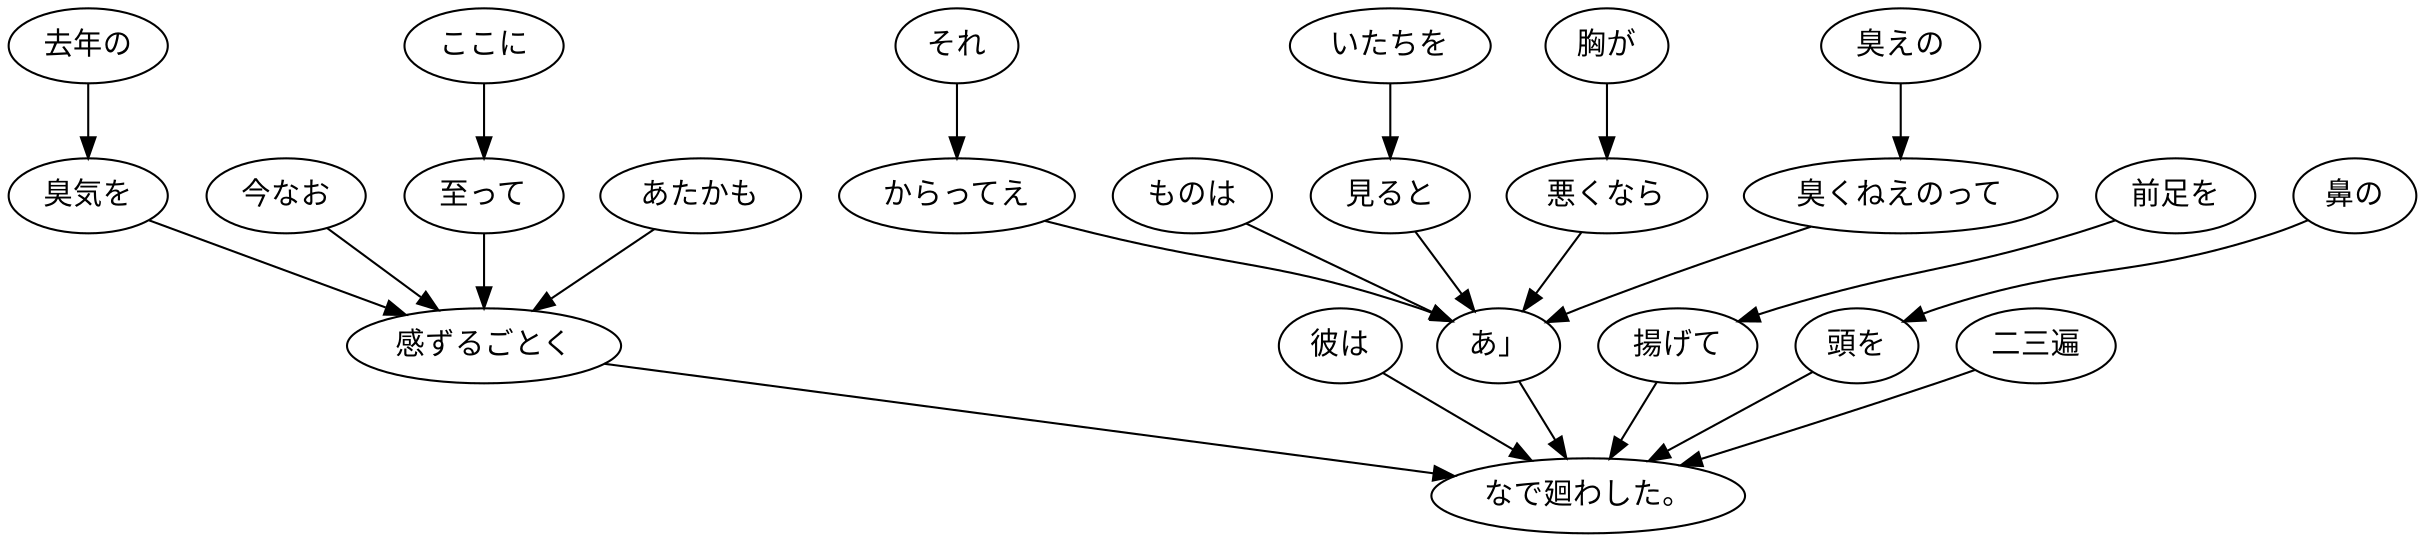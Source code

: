 digraph graph251 {
	node0 [label="臭えの"];
	node1 [label="臭くねえのって"];
	node2 [label="それ"];
	node3 [label="からってえ"];
	node4 [label="ものは"];
	node5 [label="いたちを"];
	node6 [label="見ると"];
	node7 [label="胸が"];
	node8 [label="悪くなら"];
	node9 [label="あ」"];
	node10 [label="彼は"];
	node11 [label="ここに"];
	node12 [label="至って"];
	node13 [label="あたかも"];
	node14 [label="去年の"];
	node15 [label="臭気を"];
	node16 [label="今なお"];
	node17 [label="感ずるごとく"];
	node18 [label="前足を"];
	node19 [label="揚げて"];
	node20 [label="鼻の"];
	node21 [label="頭を"];
	node22 [label="二三遍"];
	node23 [label="なで廻わした。"];
	node0 -> node1;
	node1 -> node9;
	node2 -> node3;
	node3 -> node9;
	node4 -> node9;
	node5 -> node6;
	node6 -> node9;
	node7 -> node8;
	node8 -> node9;
	node9 -> node23;
	node10 -> node23;
	node11 -> node12;
	node12 -> node17;
	node13 -> node17;
	node14 -> node15;
	node15 -> node17;
	node16 -> node17;
	node17 -> node23;
	node18 -> node19;
	node19 -> node23;
	node20 -> node21;
	node21 -> node23;
	node22 -> node23;
}
